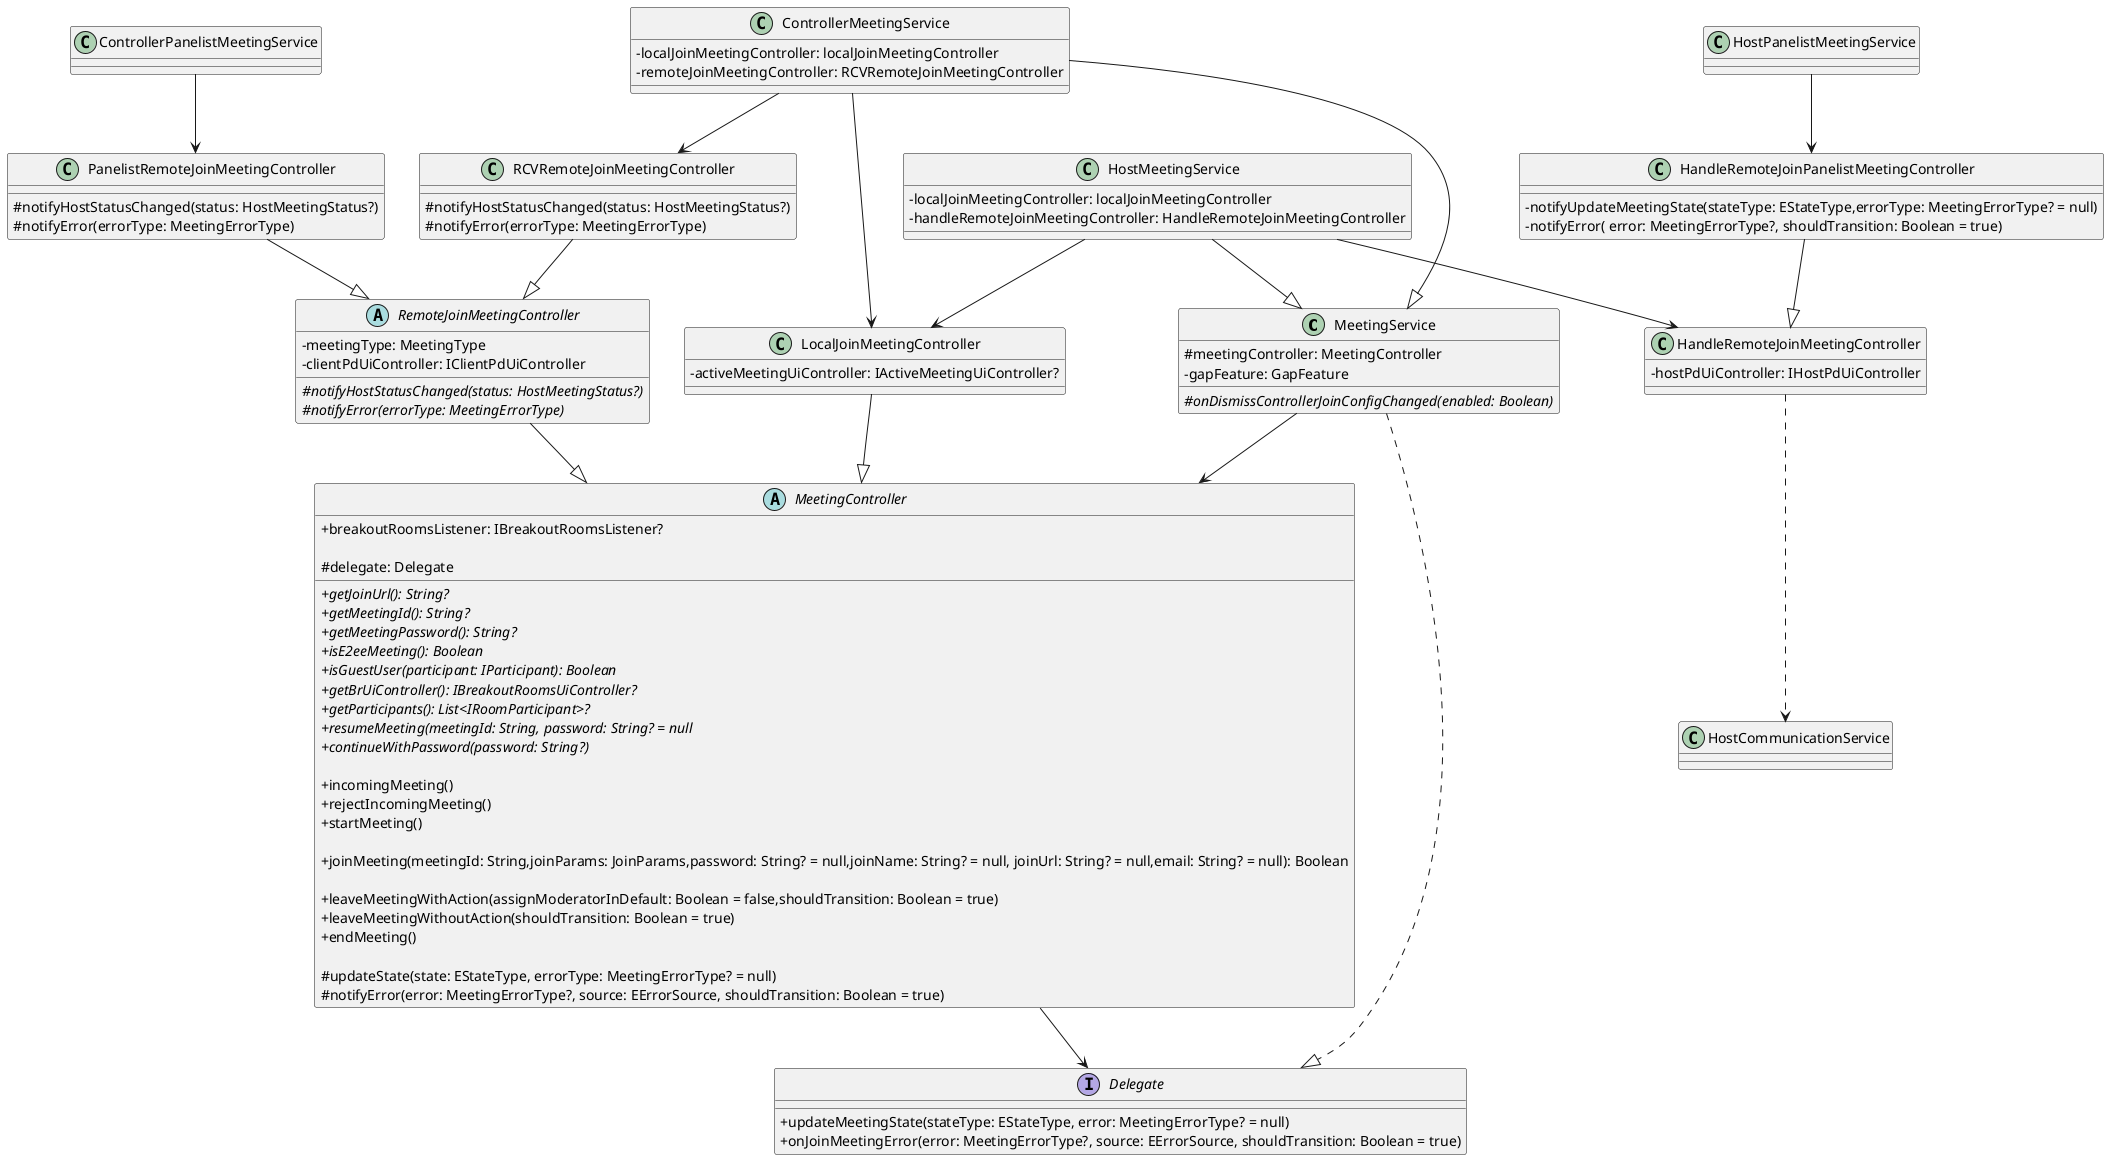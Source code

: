 @startuml
'https://plantuml.com/class-diagram
skinparam classAttributeIconSize 0

MeetingService --> MeetingController
HostMeetingService --|> MeetingService

ControllerMeetingService --|> MeetingService
ControllerMeetingService --> LocalJoinMeetingController
ControllerMeetingService --> RCVRemoteJoinMeetingController
HostMeetingService --> LocalJoinMeetingController
HostMeetingService --> HandleRemoteJoinMeetingController
ControllerPanelistMeetingService --> PanelistRemoteJoinMeetingController
HostPanelistMeetingService --> HandleRemoteJoinPanelistMeetingController



MeetingService ..|> Delegate
MeetingController --> Delegate

LocalJoinMeetingController --|> MeetingController
RemoteJoinMeetingController --|> MeetingController
RCVRemoteJoinMeetingController --|> RemoteJoinMeetingController
PanelistRemoteJoinMeetingController --|> RemoteJoinMeetingController
HandleRemoteJoinPanelistMeetingController --|> HandleRemoteJoinMeetingController
HandleRemoteJoinMeetingController ..> HostCommunicationService

class HostMeetingService {
    - localJoinMeetingController: localJoinMeetingController
    - handleRemoteJoinMeetingController: HandleRemoteJoinMeetingController
}

class ControllerMeetingService {
    - localJoinMeetingController: localJoinMeetingController
    - remoteJoinMeetingController: RCVRemoteJoinMeetingController
}

class MeetingService {
    # meetingController: MeetingController
    - gapFeature: GapFeature

    # {abstract} onDismissControllerJoinConfigChanged(enabled: Boolean)
}

abstract class MeetingController {
    + breakoutRoomsListener: IBreakoutRoomsListener?

    # delegate: Delegate

    + {abstract} getJoinUrl(): String?
    + {abstract} getMeetingId(): String?
    + {abstract} getMeetingPassword(): String?
    + {abstract} isE2eeMeeting(): Boolean
    + {abstract} isGuestUser(participant: IParticipant): Boolean
    + {abstract} getBrUiController(): IBreakoutRoomsUiController?
    + {abstract} getParticipants(): List<IRoomParticipant>?
    + {abstract} resumeMeeting(meetingId: String, password: String? = null
    + {abstract} continueWithPassword(password: String?)

    + incomingMeeting()
    + rejectIncomingMeeting()
    + startMeeting()

    + joinMeeting(meetingId: String,joinParams: JoinParams,password: String? = null,joinName: String? = null, joinUrl: String? = null,email: String? = null): Boolean

    + leaveMeetingWithAction(assignModeratorInDefault: Boolean = false,shouldTransition: Boolean = true)
    + leaveMeetingWithoutAction(shouldTransition: Boolean = true)
    + endMeeting()

    # updateState(state: EStateType, errorType: MeetingErrorType? = null)
    # notifyError(error: MeetingErrorType?, source: EErrorSource, shouldTransition: Boolean = true)
}

class LocalJoinMeetingController {
    - activeMeetingUiController: IActiveMeetingUiController?
}

abstract class RemoteJoinMeetingController {
    - meetingType: MeetingType
    - clientPdUiController: IClientPdUiController
    # {abstract} notifyHostStatusChanged(status: HostMeetingStatus?)
    # {abstract} notifyError(errorType: MeetingErrorType)

}

class RCVRemoteJoinMeetingController {
    # notifyHostStatusChanged(status: HostMeetingStatus?)
    # notifyError(errorType: MeetingErrorType)
}

class PanelistRemoteJoinMeetingController {
    # notifyHostStatusChanged(status: HostMeetingStatus?)
    # notifyError(errorType: MeetingErrorType)
}

class HandleRemoteJoinMeetingController {
    - hostPdUiController: IHostPdUiController
}

class HandleRemoteJoinPanelistMeetingController {
    - notifyUpdateMeetingState(stateType: EStateType,errorType: MeetingErrorType? = null)
    - notifyError( error: MeetingErrorType?, shouldTransition: Boolean = true)
}

interface Delegate {
    + updateMeetingState(stateType: EStateType, error: MeetingErrorType? = null)
    + onJoinMeetingError(error: MeetingErrorType?, source: EErrorSource, shouldTransition: Boolean = true)
}

@enduml